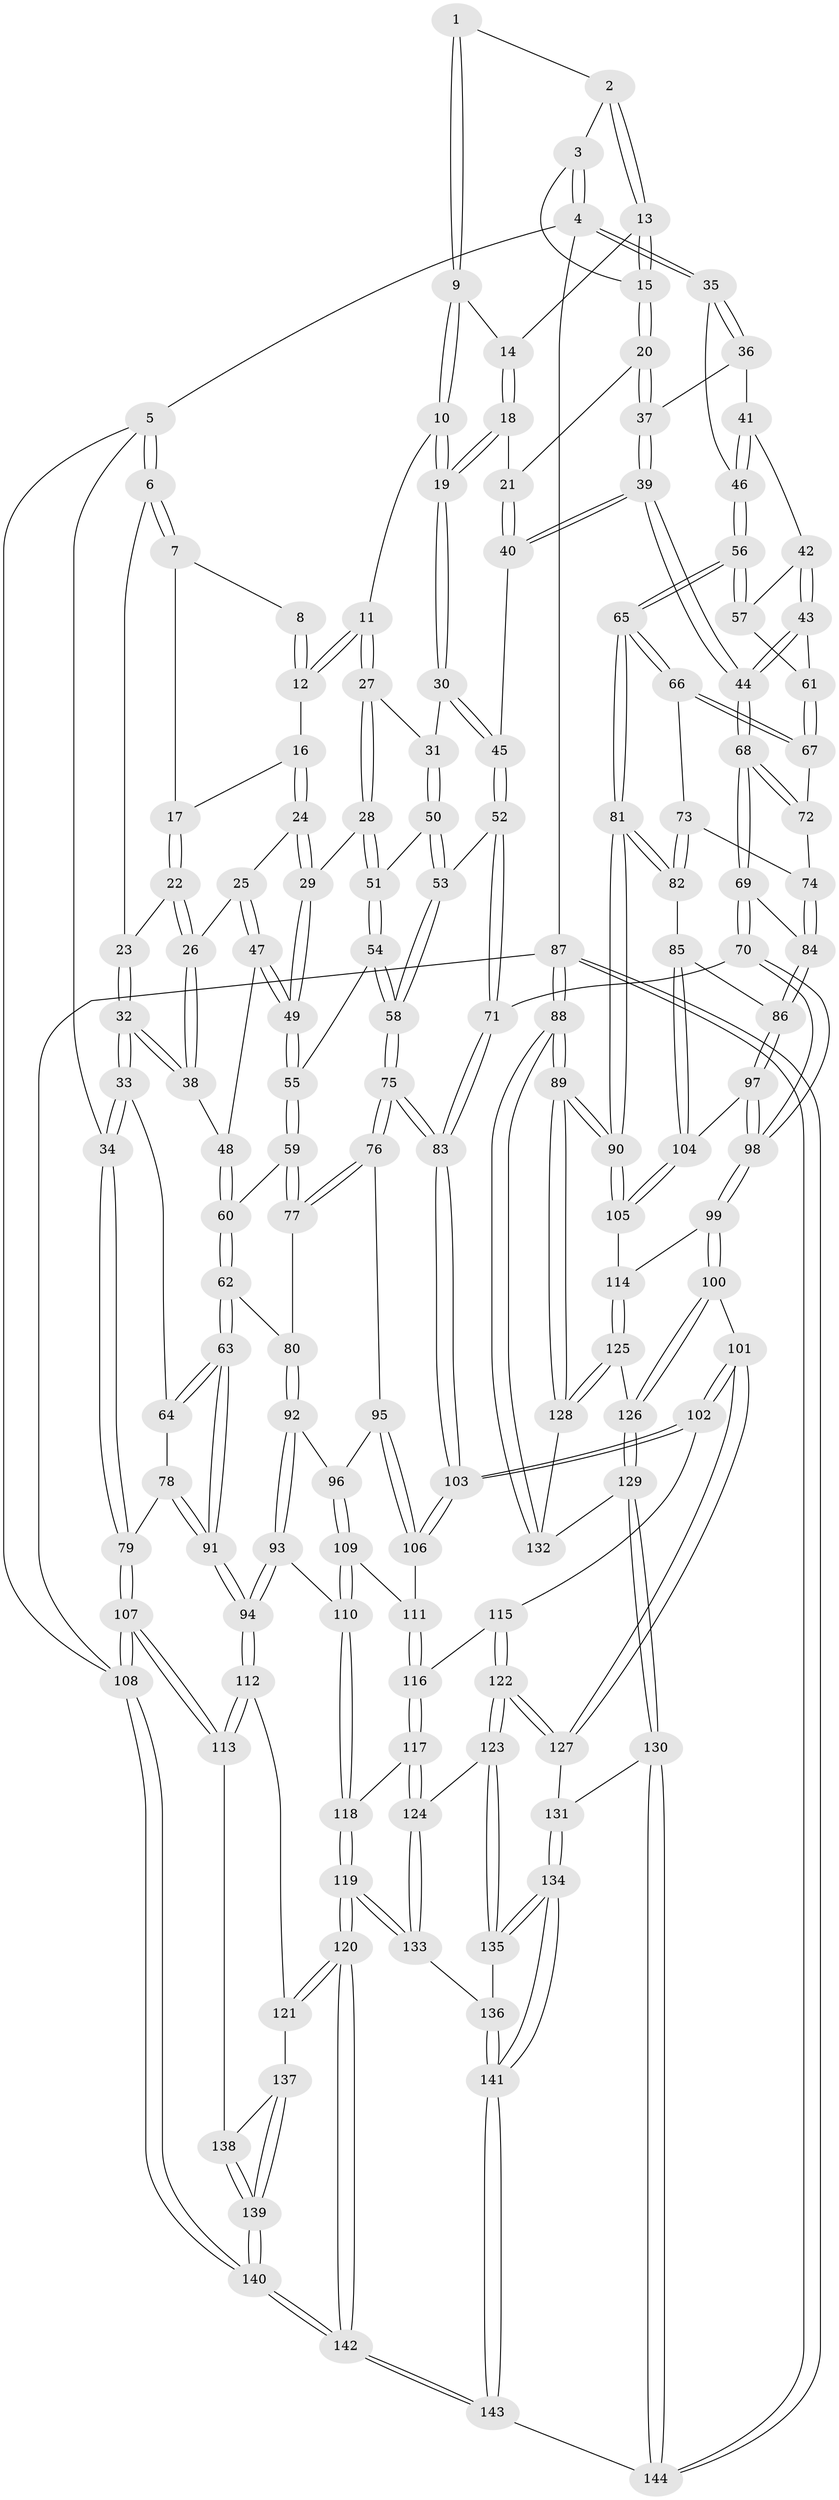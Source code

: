 // Generated by graph-tools (version 1.1) at 2025/27/03/09/25 03:27:10]
// undirected, 144 vertices, 357 edges
graph export_dot {
graph [start="1"]
  node [color=gray90,style=filled];
  1 [pos="+0.51863358345129+0"];
  2 [pos="+0.6672253764224243+0"];
  3 [pos="+0.8158657853454823+0"];
  4 [pos="+1+0"];
  5 [pos="+0+0"];
  6 [pos="+0+0"];
  7 [pos="+0.09634896918729817+0"];
  8 [pos="+0.2604754613862398+0"];
  9 [pos="+0.5101013328060173+0"];
  10 [pos="+0.4652091166845137+0.08025133813182703"];
  11 [pos="+0.43014740287770165+0.08712821386472083"];
  12 [pos="+0.38057196004414795+0.08363071310946729"];
  13 [pos="+0.6417310976010134+0.061922665429696516"];
  14 [pos="+0.6120676430591332+0.07384737676371281"];
  15 [pos="+0.7581140213673422+0.10231741244041902"];
  16 [pos="+0.3629827119326173+0.08939129843829446"];
  17 [pos="+0.26893729734125665+0.07433477506124225"];
  18 [pos="+0.5539907810829624+0.14441590960855663"];
  19 [pos="+0.5273409300483124+0.14824924436551998"];
  20 [pos="+0.7617667952592277+0.11568155157470203"];
  21 [pos="+0.5976104643022294+0.16265456452049426"];
  22 [pos="+0.23491137803176237+0.13888887340318543"];
  23 [pos="+0.15784841253371737+0.13916005406694398"];
  24 [pos="+0.3256752588999968+0.20717973301529458"];
  25 [pos="+0.2690165390624367+0.20663736140376676"];
  26 [pos="+0.2658734347457045+0.204666068521878"];
  27 [pos="+0.37943598658881+0.22265887877830937"];
  28 [pos="+0.37311712098517946+0.22703853563168178"];
  29 [pos="+0.35461366556622237+0.22498652710222852"];
  30 [pos="+0.5120970537893186+0.1970184209645487"];
  31 [pos="+0.5114717797690198+0.19826307175986957"];
  32 [pos="+0.04972218831138831+0.2965516069927101"];
  33 [pos="+0.0280017221037219+0.30724396079621524"];
  34 [pos="+0+0.2715509531742763"];
  35 [pos="+1+0"];
  36 [pos="+0.8366706106309865+0.13081596885981542"];
  37 [pos="+0.7707239251925568+0.1290985997426255"];
  38 [pos="+0.10765619580484992+0.2909799553443348"];
  39 [pos="+0.742794964765029+0.307575630105353"];
  40 [pos="+0.7121264255433855+0.31189204978930973"];
  41 [pos="+0.9158560991601192+0.20346293880862562"];
  42 [pos="+0.9121842713059191+0.23700465263992085"];
  43 [pos="+0.7882594260713025+0.32152249612763795"];
  44 [pos="+0.7611799563164493+0.3187502951142612"];
  45 [pos="+0.6965577292693125+0.3198174591747016"];
  46 [pos="+1+0"];
  47 [pos="+0.2691025300326552+0.2752839623953299"];
  48 [pos="+0.20586551739897843+0.31558160895633075"];
  49 [pos="+0.3160666654442383+0.3356872456171788"];
  50 [pos="+0.5074741371923288+0.24402498697848504"];
  51 [pos="+0.4083609072418663+0.28667543417864016"];
  52 [pos="+0.6579496545080747+0.34537460583583823"];
  53 [pos="+0.548413254872794+0.38805058610717447"];
  54 [pos="+0.40326443532208256+0.3704614253638211"];
  55 [pos="+0.3278388368215131+0.3895089566443545"];
  56 [pos="+1+0.36844331227982274"];
  57 [pos="+0.9917321730342175+0.2959918462357193"];
  58 [pos="+0.5314610839043831+0.40885768457163096"];
  59 [pos="+0.3209737025294193+0.3964157812831965"];
  60 [pos="+0.3021045204210947+0.40710168287183396"];
  61 [pos="+0.8507396939918096+0.35998044326468387"];
  62 [pos="+0.24090273637672177+0.47921399502317535"];
  63 [pos="+0.19266420076693114+0.4939186036049182"];
  64 [pos="+0.09465473700125951+0.39495835760863135"];
  65 [pos="+1+0.40214663937500683"];
  66 [pos="+0.9619823197645445+0.4210374594844508"];
  67 [pos="+0.8622666857810593+0.3729533466606827"];
  68 [pos="+0.7705542080896346+0.5107935261471896"];
  69 [pos="+0.7695738179092022+0.5320900676265886"];
  70 [pos="+0.7608918628681045+0.5365212757659726"];
  71 [pos="+0.6975589384001861+0.5273332302692362"];
  72 [pos="+0.8601609879564548+0.4271427045895454"];
  73 [pos="+0.9136836702243442+0.4784466454123346"];
  74 [pos="+0.8714122177451535+0.4840339850964703"];
  75 [pos="+0.5314291501600499+0.540823235507356"];
  76 [pos="+0.49694749820544465+0.5492048709227756"];
  77 [pos="+0.4161351487110501+0.524424327220904"];
  78 [pos="+0.03335484112392131+0.5397460007774539"];
  79 [pos="+0+0.46414458606508435"];
  80 [pos="+0.31366234429551226+0.5414245693624845"];
  81 [pos="+1+0.6094652782625293"];
  82 [pos="+0.9526005875169066+0.5845691767411573"];
  83 [pos="+0.5460174774813279+0.5550147039743758"];
  84 [pos="+0.8135542874401247+0.542764141248196"];
  85 [pos="+0.89616062412212+0.5966399015955862"];
  86 [pos="+0.848322781824554+0.5728549816787328"];
  87 [pos="+1+1"];
  88 [pos="+1+1"];
  89 [pos="+1+0.9760260702140029"];
  90 [pos="+1+0.9267815497809566"];
  91 [pos="+0.14073379491482219+0.6192322292500547"];
  92 [pos="+0.3244879551683461+0.5868557519956484"];
  93 [pos="+0.16380996886808877+0.6899521837806863"];
  94 [pos="+0.13727087550976705+0.68356143797995"];
  95 [pos="+0.4120048045539364+0.6211889444885269"];
  96 [pos="+0.3637711448138772+0.6359731824074849"];
  97 [pos="+0.790461747831732+0.6898273705552065"];
  98 [pos="+0.720012454872657+0.7021790061246681"];
  99 [pos="+0.6879733119349064+0.7328900045604576"];
  100 [pos="+0.685309419028212+0.7346264574649899"];
  101 [pos="+0.617142892157616+0.7317125680734472"];
  102 [pos="+0.6063200757800953+0.7246017289874903"];
  103 [pos="+0.5758348569719606+0.6573350287378555"];
  104 [pos="+0.8726236811348859+0.7028435663844461"];
  105 [pos="+0.9144105157595765+0.7692307239815288"];
  106 [pos="+0.4359596332618415+0.6921031675606469"];
  107 [pos="+0+0.7584401126145025"];
  108 [pos="+0+1"];
  109 [pos="+0.32693025174929075+0.7061264901953005"];
  110 [pos="+0.2834937728932346+0.7378237448881748"];
  111 [pos="+0.4255965790781577+0.72721806502393"];
  112 [pos="+0.1361956450197197+0.6844693775241731"];
  113 [pos="+0+0.7595867277147506"];
  114 [pos="+0.8773174512097944+0.7832128378170478"];
  115 [pos="+0.5388696723514323+0.7541236284015029"];
  116 [pos="+0.4655655109054386+0.7803153203842168"];
  117 [pos="+0.4538177714002671+0.7972610003576869"];
  118 [pos="+0.3104062486358209+0.8045471927439517"];
  119 [pos="+0.29996741810477445+0.9147293827463638"];
  120 [pos="+0.27878568178226+0.9373706035713752"];
  121 [pos="+0.1548617282937952+0.8870972799949973"];
  122 [pos="+0.5077697335247546+0.8956859894843441"];
  123 [pos="+0.4980589807805937+0.9071022219957005"];
  124 [pos="+0.4549461369560724+0.8605104999481943"];
  125 [pos="+0.812259951059922+0.837999832301764"];
  126 [pos="+0.7297727465669144+0.8114416569816894"];
  127 [pos="+0.6066431068795115+0.8035714684466263"];
  128 [pos="+0.8255422798877041+0.891173864592475"];
  129 [pos="+0.7195093795359184+0.9455025703288144"];
  130 [pos="+0.7085087840648915+0.9561975177738514"];
  131 [pos="+0.6152226656101526+0.8639301213637889"];
  132 [pos="+0.7840736123048909+0.9347419461529599"];
  133 [pos="+0.3404493875880223+0.9155225813526274"];
  134 [pos="+0.5344145489922292+0.9797511564580311"];
  135 [pos="+0.5026880158955659+0.9239056159793758"];
  136 [pos="+0.38949859532279046+0.9413902941881901"];
  137 [pos="+0.10531642731879898+0.9156120914479126"];
  138 [pos="+0.01800169540834514+0.8729486029447439"];
  139 [pos="+0.019001482205183134+1"];
  140 [pos="+0+1"];
  141 [pos="+0.561341105223271+1"];
  142 [pos="+0.25671385988674655+1"];
  143 [pos="+0.5830684401368095+1"];
  144 [pos="+0.6038375299377731+1"];
  1 -- 2;
  1 -- 9;
  1 -- 9;
  2 -- 3;
  2 -- 13;
  2 -- 13;
  3 -- 4;
  3 -- 4;
  3 -- 15;
  4 -- 5;
  4 -- 35;
  4 -- 35;
  4 -- 87;
  5 -- 6;
  5 -- 6;
  5 -- 34;
  5 -- 108;
  6 -- 7;
  6 -- 7;
  6 -- 23;
  7 -- 8;
  7 -- 17;
  8 -- 12;
  8 -- 12;
  9 -- 10;
  9 -- 10;
  9 -- 14;
  10 -- 11;
  10 -- 19;
  10 -- 19;
  11 -- 12;
  11 -- 12;
  11 -- 27;
  11 -- 27;
  12 -- 16;
  13 -- 14;
  13 -- 15;
  13 -- 15;
  14 -- 18;
  14 -- 18;
  15 -- 20;
  15 -- 20;
  16 -- 17;
  16 -- 24;
  16 -- 24;
  17 -- 22;
  17 -- 22;
  18 -- 19;
  18 -- 19;
  18 -- 21;
  19 -- 30;
  19 -- 30;
  20 -- 21;
  20 -- 37;
  20 -- 37;
  21 -- 40;
  21 -- 40;
  22 -- 23;
  22 -- 26;
  22 -- 26;
  23 -- 32;
  23 -- 32;
  24 -- 25;
  24 -- 29;
  24 -- 29;
  25 -- 26;
  25 -- 47;
  25 -- 47;
  26 -- 38;
  26 -- 38;
  27 -- 28;
  27 -- 28;
  27 -- 31;
  28 -- 29;
  28 -- 51;
  28 -- 51;
  29 -- 49;
  29 -- 49;
  30 -- 31;
  30 -- 45;
  30 -- 45;
  31 -- 50;
  31 -- 50;
  32 -- 33;
  32 -- 33;
  32 -- 38;
  32 -- 38;
  33 -- 34;
  33 -- 34;
  33 -- 64;
  34 -- 79;
  34 -- 79;
  35 -- 36;
  35 -- 36;
  35 -- 46;
  36 -- 37;
  36 -- 41;
  37 -- 39;
  37 -- 39;
  38 -- 48;
  39 -- 40;
  39 -- 40;
  39 -- 44;
  39 -- 44;
  40 -- 45;
  41 -- 42;
  41 -- 46;
  41 -- 46;
  42 -- 43;
  42 -- 43;
  42 -- 57;
  43 -- 44;
  43 -- 44;
  43 -- 61;
  44 -- 68;
  44 -- 68;
  45 -- 52;
  45 -- 52;
  46 -- 56;
  46 -- 56;
  47 -- 48;
  47 -- 49;
  47 -- 49;
  48 -- 60;
  48 -- 60;
  49 -- 55;
  49 -- 55;
  50 -- 51;
  50 -- 53;
  50 -- 53;
  51 -- 54;
  51 -- 54;
  52 -- 53;
  52 -- 71;
  52 -- 71;
  53 -- 58;
  53 -- 58;
  54 -- 55;
  54 -- 58;
  54 -- 58;
  55 -- 59;
  55 -- 59;
  56 -- 57;
  56 -- 57;
  56 -- 65;
  56 -- 65;
  57 -- 61;
  58 -- 75;
  58 -- 75;
  59 -- 60;
  59 -- 77;
  59 -- 77;
  60 -- 62;
  60 -- 62;
  61 -- 67;
  61 -- 67;
  62 -- 63;
  62 -- 63;
  62 -- 80;
  63 -- 64;
  63 -- 64;
  63 -- 91;
  63 -- 91;
  64 -- 78;
  65 -- 66;
  65 -- 66;
  65 -- 81;
  65 -- 81;
  66 -- 67;
  66 -- 67;
  66 -- 73;
  67 -- 72;
  68 -- 69;
  68 -- 69;
  68 -- 72;
  68 -- 72;
  69 -- 70;
  69 -- 70;
  69 -- 84;
  70 -- 71;
  70 -- 98;
  70 -- 98;
  71 -- 83;
  71 -- 83;
  72 -- 74;
  73 -- 74;
  73 -- 82;
  73 -- 82;
  74 -- 84;
  74 -- 84;
  75 -- 76;
  75 -- 76;
  75 -- 83;
  75 -- 83;
  76 -- 77;
  76 -- 77;
  76 -- 95;
  77 -- 80;
  78 -- 79;
  78 -- 91;
  78 -- 91;
  79 -- 107;
  79 -- 107;
  80 -- 92;
  80 -- 92;
  81 -- 82;
  81 -- 82;
  81 -- 90;
  81 -- 90;
  82 -- 85;
  83 -- 103;
  83 -- 103;
  84 -- 86;
  84 -- 86;
  85 -- 86;
  85 -- 104;
  85 -- 104;
  86 -- 97;
  86 -- 97;
  87 -- 88;
  87 -- 88;
  87 -- 144;
  87 -- 144;
  87 -- 108;
  88 -- 89;
  88 -- 89;
  88 -- 132;
  88 -- 132;
  89 -- 90;
  89 -- 90;
  89 -- 128;
  89 -- 128;
  90 -- 105;
  90 -- 105;
  91 -- 94;
  91 -- 94;
  92 -- 93;
  92 -- 93;
  92 -- 96;
  93 -- 94;
  93 -- 94;
  93 -- 110;
  94 -- 112;
  94 -- 112;
  95 -- 96;
  95 -- 106;
  95 -- 106;
  96 -- 109;
  96 -- 109;
  97 -- 98;
  97 -- 98;
  97 -- 104;
  98 -- 99;
  98 -- 99;
  99 -- 100;
  99 -- 100;
  99 -- 114;
  100 -- 101;
  100 -- 126;
  100 -- 126;
  101 -- 102;
  101 -- 102;
  101 -- 127;
  101 -- 127;
  102 -- 103;
  102 -- 103;
  102 -- 115;
  103 -- 106;
  103 -- 106;
  104 -- 105;
  104 -- 105;
  105 -- 114;
  106 -- 111;
  107 -- 108;
  107 -- 108;
  107 -- 113;
  107 -- 113;
  108 -- 140;
  108 -- 140;
  109 -- 110;
  109 -- 110;
  109 -- 111;
  110 -- 118;
  110 -- 118;
  111 -- 116;
  111 -- 116;
  112 -- 113;
  112 -- 113;
  112 -- 121;
  113 -- 138;
  114 -- 125;
  114 -- 125;
  115 -- 116;
  115 -- 122;
  115 -- 122;
  116 -- 117;
  116 -- 117;
  117 -- 118;
  117 -- 124;
  117 -- 124;
  118 -- 119;
  118 -- 119;
  119 -- 120;
  119 -- 120;
  119 -- 133;
  119 -- 133;
  120 -- 121;
  120 -- 121;
  120 -- 142;
  120 -- 142;
  121 -- 137;
  122 -- 123;
  122 -- 123;
  122 -- 127;
  122 -- 127;
  123 -- 124;
  123 -- 135;
  123 -- 135;
  124 -- 133;
  124 -- 133;
  125 -- 126;
  125 -- 128;
  125 -- 128;
  126 -- 129;
  126 -- 129;
  127 -- 131;
  128 -- 132;
  129 -- 130;
  129 -- 130;
  129 -- 132;
  130 -- 131;
  130 -- 144;
  130 -- 144;
  131 -- 134;
  131 -- 134;
  133 -- 136;
  134 -- 135;
  134 -- 135;
  134 -- 141;
  134 -- 141;
  135 -- 136;
  136 -- 141;
  136 -- 141;
  137 -- 138;
  137 -- 139;
  137 -- 139;
  138 -- 139;
  138 -- 139;
  139 -- 140;
  139 -- 140;
  140 -- 142;
  140 -- 142;
  141 -- 143;
  141 -- 143;
  142 -- 143;
  142 -- 143;
  143 -- 144;
}
